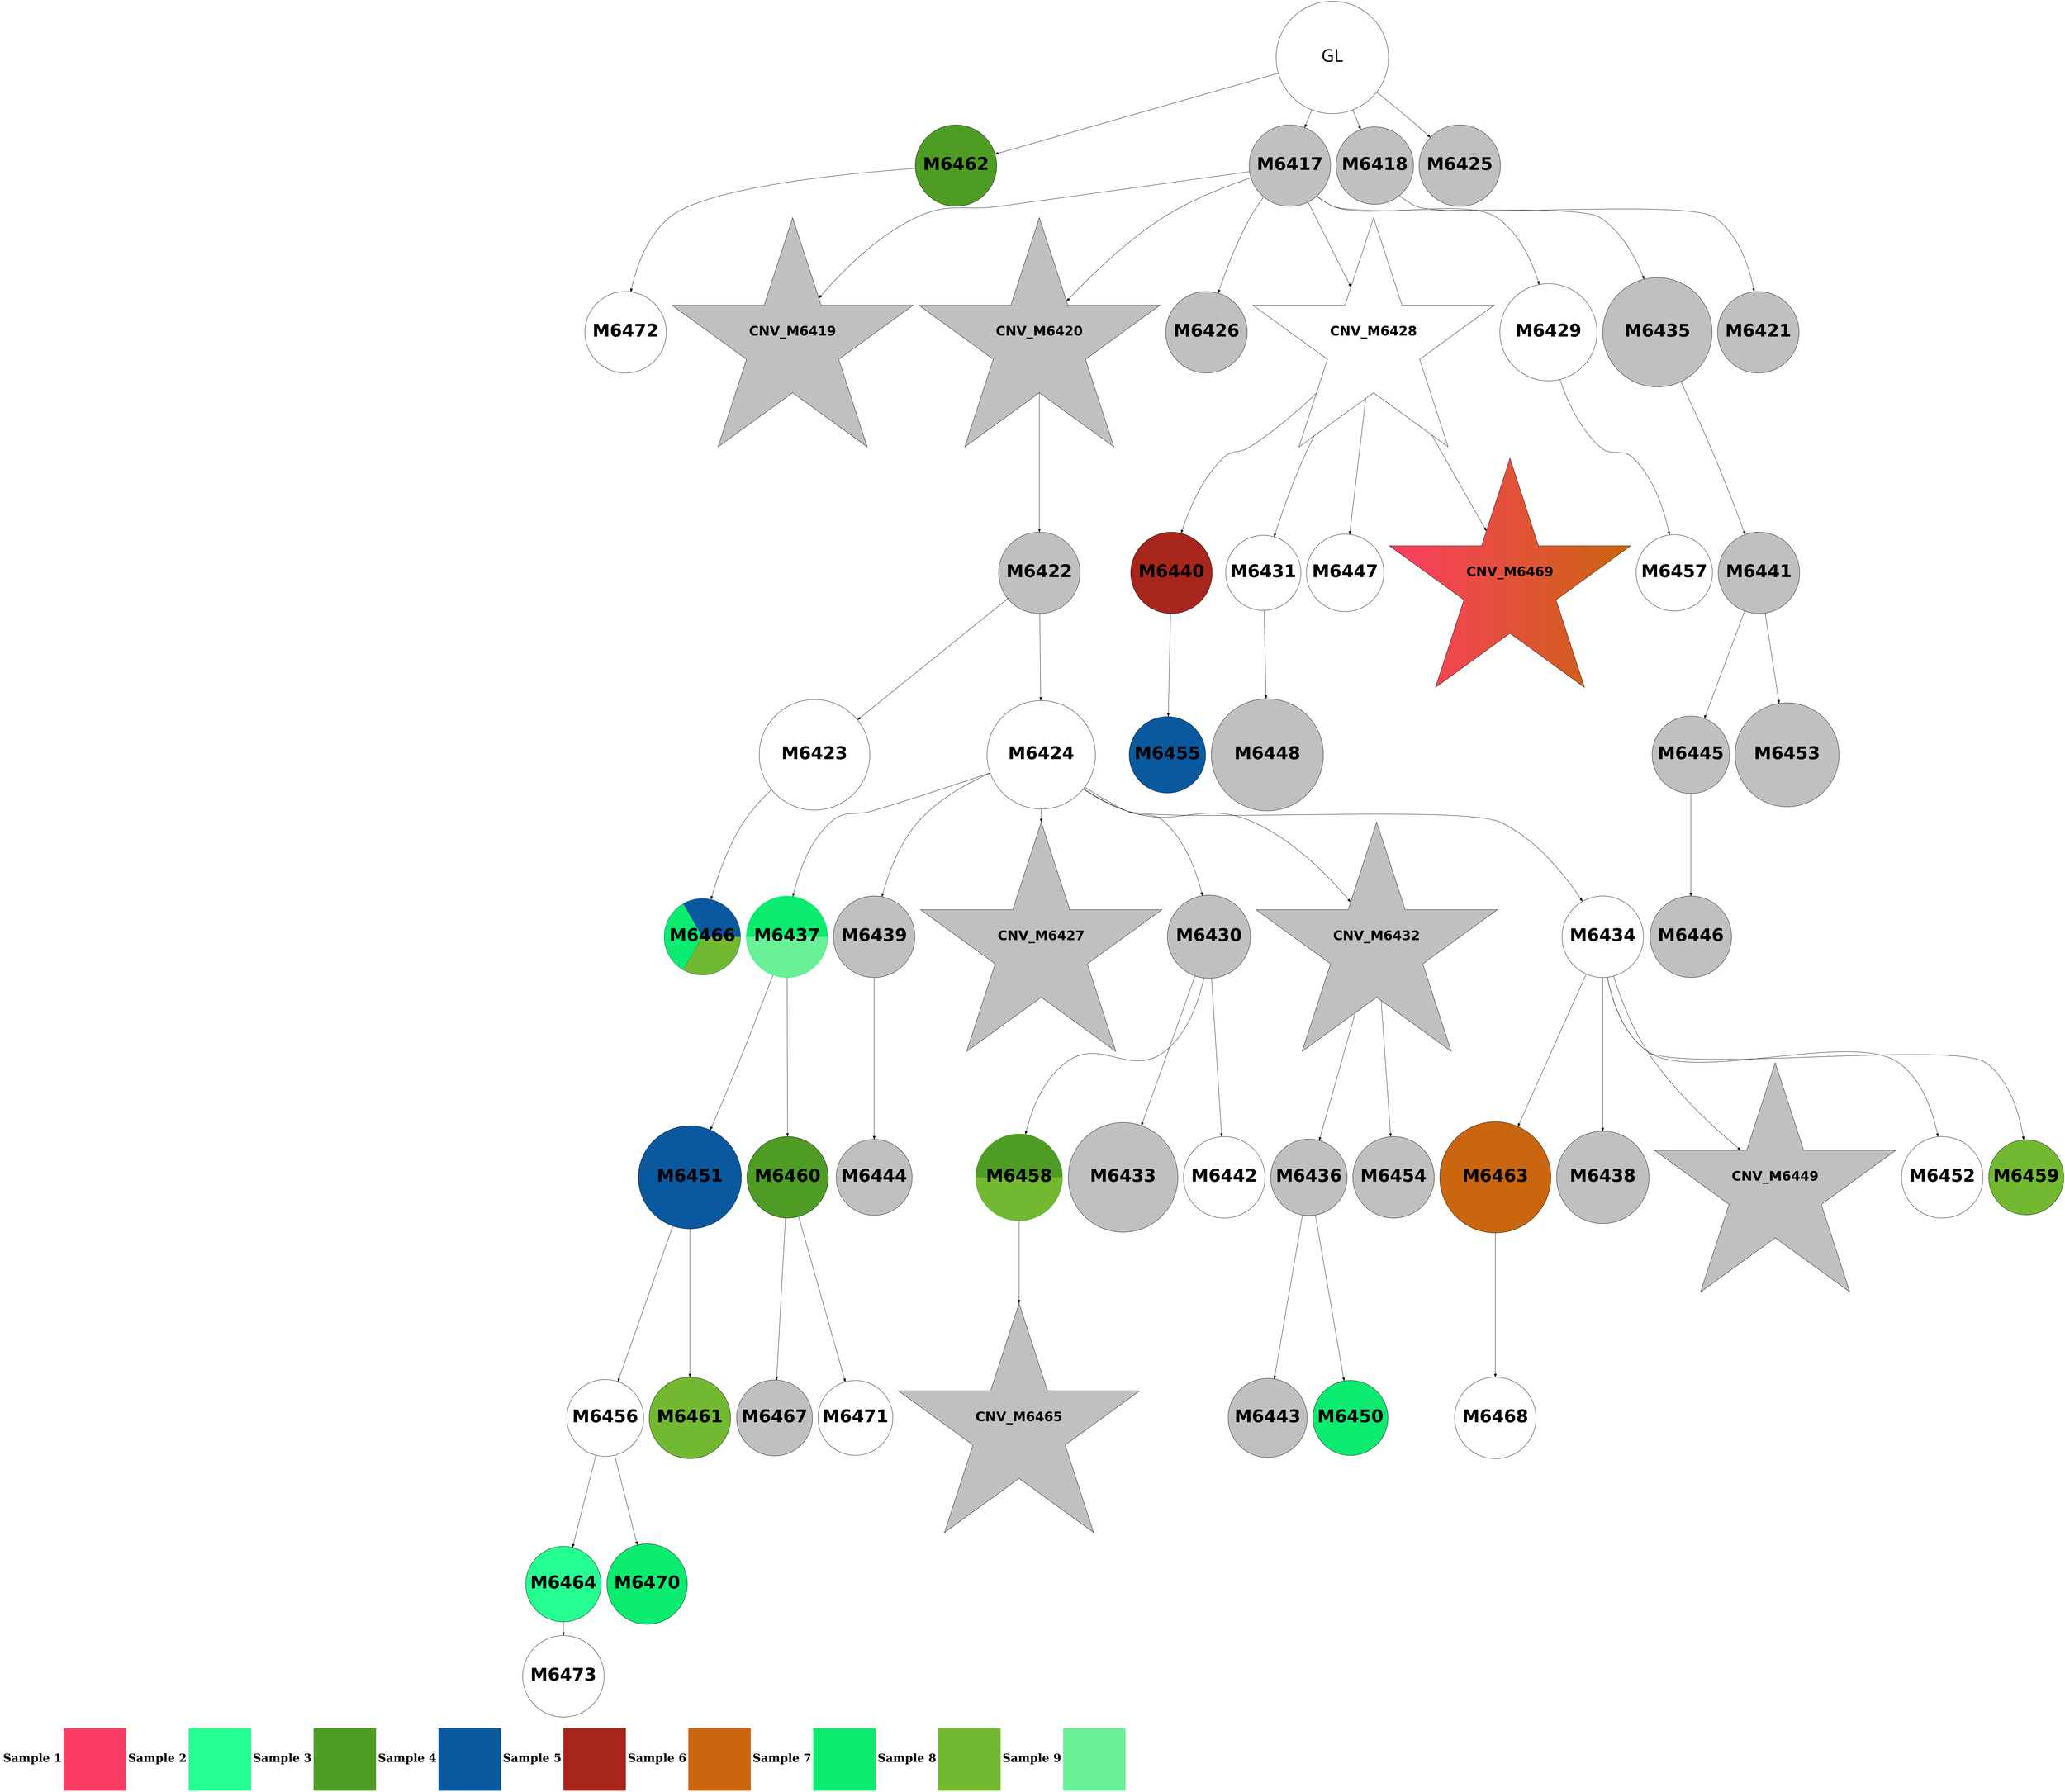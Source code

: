 digraph G { 
rankdir=TB;
6464 -> 6471;
6464 -> 6478;
6465 -> 6479;
6465 -> 6488;
6467 -> 6472;
6468 -> 6483;
6469 -> 6473;
6469 -> 6481;
6473 -> 6474;
6479 -> 6484;
6479 -> 6489;
6484 -> 6492;
6484 -> 6498;
6486 -> 6493;
6488 -> 6495;
6488 -> 6499;
6490 -> 6500;
6491 -> 6496;
6492 -> 6501;
6444 -> 6445;
6444 -> 6446;
6444 -> 6453;
6444 -> 6490;
6445 -> 6447;
6445 -> 6448;
6445 -> 6454;
6445 -> 6456;
6445 -> 6457;
6445 -> 6463;
6446 -> 6449;
6448 -> 6450;
6450 -> 6451;
6450 -> 6452;
6451 -> 6494;
6452 -> 6455;
6452 -> 6458;
6452 -> 6460;
6452 -> 6462;
6452 -> 6465;
6452 -> 6467;
6456 -> 6459;
6456 -> 6468;
6456 -> 6475;
6456 -> 6497;
6457 -> 6485;
6458 -> 6461;
6458 -> 6470;
6458 -> 6486;
6459 -> 6476;
6460 -> 6464;
6460 -> 6482;
6462 -> 6466;
6462 -> 6477;
6462 -> 6480;
6462 -> 6487;
6462 -> 6491;
6463 -> 6469;
6493 [shape=star style=filled fillcolor=grey fontname="helvetica-bold" fontsize=42 label="CNV_M6465"];
6471 [shape=circle style=filled fillcolor=grey fontname="helvetica-bold" fontsize=56 label="M6443" width=3.51 height=2 ];
6465 [shape=circle style=wedged color="#0aeb6f:#6af097" fontname="helvetica-bold" fontsize=56 label="M6437" width=1.34 height=2 ];
6451 [shape=circle style=filled fillcolor=white fontname="helvetica-bold" fontsize=56 label="M6423" width=4.91 height=2 ];
6457 [shape=circle style=filled fillcolor=white fontname="helvetica-bold" fontsize=56 label="M6429" width=4.32 height=2 ];
6464 [shape=circle style=filled fillcolor=grey fontname="helvetica-bold" fontsize=56 label="M6436" width=2.7 height=2 ];
6485 [shape=circle style=filled fillcolor=white fontname="helvetica-bold" fontsize=56 label="M6457" width=2.68 height=2 ];
6472 [shape=circle style=filled fillcolor=grey fontname="helvetica-bold" fontsize=56 label="M6444" width=2.76 height=2 ];
6445 [shape=circle style=filled fillcolor=grey fontname="helvetica-bold" fontsize=56 label="M6417" width=0.42 height=2 ];
6452 [shape=circle style=filled fillcolor=white fontname="helvetica-bold" fontsize=56 label="M6424" width=4.82 height=2 ];
6475 [shape=circle style=filled fillcolor=white fontname="helvetica-bold" fontsize=56 label="M6447" width=3.44 height=2 ];
6455 [shape=star style=filled fillcolor=grey fontname="helvetica-bold" fontsize=42 label="CNV_M6427"];
6498 [shape=circle style=filled fillcolor="#0aeb6f" fontname="helvetica-bold" fontsize=56 label="M6470" width=2.09 height=2 ];
6473 [shape=circle style=filled fillcolor=grey fontname="helvetica-bold" fontsize=56 label="M6445" width=2.5 height=2 ];
6486 [shape=circle style=wedged color="#4e9c24:#72b931" fontname="helvetica-bold" fontsize=56 label="M6458" width=3.86 height=2 ];
6481 [shape=circle style=filled fillcolor=grey fontname="helvetica-bold" fontsize=56 label="M6453" width=4.63 height=2 ];
6501 [shape=circle style=filled fillcolor=white fontname="helvetica-bold" fontsize=56 label="M6473" width=0.63 height=2 ];
6499 [shape=circle style=filled fillcolor=white fontname="helvetica-bold" fontsize=56 label="M6471" width=3.21 height=2 ];
6477 [shape=star style=filled fillcolor=grey fontname="helvetica-bold" fontsize=42 label="CNV_M6449"];
6478 [shape=circle style=filled fillcolor="#0aeb6f" fontname="helvetica-bold" fontsize=56 label="M6450" width=3.04 height=2 ];
6447 [shape=star style=filled fillcolor=grey fontname="helvetica-bold" fontsize=42 label="CNV_M6419"];
6491 [shape=circle style=filled fillcolor="#ca660f" fontname="helvetica-bold" fontsize=56 label="M6463" width=4.95 height=2 ];
6488 [shape=circle style=filled fillcolor="#4e9c24" fontname="helvetica-bold" fontsize=56 label="M6460" width=0.79 height=2 ];
6487 [shape=circle style=filled fillcolor="#72b931" fontname="helvetica-bold" fontsize=56 label="M6459" width=3.08 height=2 ];
6449 [shape=circle style=filled fillcolor=grey fontname="helvetica-bold" fontsize=56 label="M6421" width=0.32 height=2 ];
6456 [shape=star style=filled fillcolor=white fontname="helvetica-bold" fontsize=42 label="CNV_M6428"];
6474 [shape=circle style=filled fillcolor=grey fontname="helvetica-bold" fontsize=56 label="M6446" width=1.57 height=2 ];
6458 [shape=circle style=filled fillcolor=grey fontname="helvetica-bold" fontsize=56 label="M6430" width=3.69 height=2 ];
6495 [shape=circle style=filled fillcolor=grey fontname="helvetica-bold" fontsize=56 label="M6467" width=3.38 height=2 ];
6466 [shape=circle style=filled fillcolor=grey fontname="helvetica-bold" fontsize=56 label="M6438" width=4.11 height=2 ];
6483 [shape=circle style=filled fillcolor="#0a599e" fontname="helvetica-bold" fontsize=56 label="M6455" width=2.67 height=2 ];
6444 [label="GL" fontname="arial-bold" fontsize=56 width=5 height=5];
6494 [shape=circle style=wedged color="#0a599e:#0aeb6f:#72b931" fontname="helvetica-bold" fontsize=56 label="M6466" width=2.66 height=2 ];
6476 [shape=circle style=filled fillcolor=grey fontname="helvetica-bold" fontsize=56 label="M6448" width=4.99 height=2 ];
6470 [shape=circle style=filled fillcolor=white fontname="helvetica-bold" fontsize=56 label="M6442" width=0.03 height=2 ];
6462 [shape=circle style=filled fillcolor=white fontname="helvetica-bold" fontsize=56 label="M6434" width=0.78 height=2 ];
6496 [shape=circle style=filled fillcolor=white fontname="helvetica-bold" fontsize=56 label="M6468" width=1.46 height=2 ];
6467 [shape=circle style=filled fillcolor=grey fontname="helvetica-bold" fontsize=56 label="M6439" width=1.66 height=2 ];
6497 [shape=star style=filled fillcolor="#fc3d63:#ca660f" fontname="helvetica-bold" fontsize=42 label="CNV_M6469"];
6459 [shape=circle style=filled fillcolor=white fontname="helvetica-bold" fontsize=56 label="M6431" width=3.02 height=2 ];
6479 [shape=circle style=filled fillcolor="#0a599e" fontname="helvetica-bold" fontsize=56 label="M6451" width=4.58 height=2 ];
6468 [shape=circle style=filled fillcolor="#a8251c" fontname="helvetica-bold" fontsize=56 label="M6440" width=0.58 height=2 ];
6453 [shape=circle style=filled fillcolor=grey fontname="helvetica-bold" fontsize=56 label="M6425" width=1.14 height=2 ];
6454 [shape=circle style=filled fillcolor=grey fontname="helvetica-bold" fontsize=56 label="M6426" width=1.41 height=2 ];
6480 [shape=circle style=filled fillcolor=white fontname="helvetica-bold" fontsize=56 label="M6452" width=1.71 height=2 ];
6490 [shape=circle style=filled fillcolor="#4e9c24" fontname="helvetica-bold" fontsize=56 label="M6462" width=0.02 height=2 ];
6446 [shape=circle style=filled fillcolor=grey fontname="helvetica-bold" fontsize=56 label="M6418" width=3.44 height=2 ];
6463 [shape=circle style=filled fillcolor=grey fontname="helvetica-bold" fontsize=56 label="M6435" width=4.86 height=2 ];
6460 [shape=star style=filled fillcolor=grey fontname="helvetica-bold" fontsize=42 label="CNV_M6432"];
6482 [shape=circle style=filled fillcolor=grey fontname="helvetica-bold" fontsize=56 label="M6454" width=1.87 height=2 ];
6489 [shape=circle style=filled fillcolor="#72b931" fontname="helvetica-bold" fontsize=56 label="M6461" width=0.11 height=2 ];
6500 [shape=circle style=filled fillcolor=white fontname="helvetica-bold" fontsize=56 label="M6472" width=1.45 height=2 ];
6448 [shape=star style=filled fillcolor=grey fontname="helvetica-bold" fontsize=42 label="CNV_M6420"];
6461 [shape=circle style=filled fillcolor=grey fontname="helvetica-bold" fontsize=56 label="M6433" width=4.87 height=2 ];
6484 [shape=circle style=filled fillcolor=white fontname="helvetica-bold" fontsize=56 label="M6456" width=2.62 height=2 ];
6492 [shape=circle style=filled fillcolor="#25fe90" fontname="helvetica-bold" fontsize=56 label="M6464" width=2.92 height=2 ];
6469 [shape=circle style=filled fillcolor=grey fontname="helvetica-bold" fontsize=56 label="M6441" width=0.87 height=2 ];
6450 [shape=circle style=filled fillcolor=grey fontname="helvetica-bold" fontsize=56 label="M6422" width=1.5 height=2 ];
{rank=sink;
Legend[shape=none, margin=0, label=<<TABLE border="0" cellborder="0" cellspacing="0"> 
<TR><TD width="200" height="200" colspan="1"><FONT POINT-SIZE="36.0"><B>Sample 1</B></FONT></TD><TD width="200" height="200" colspan="1" BGCOLOR="#fc3d63"></TD>
<TD width="200" height="200" colspan="1"><FONT POINT-SIZE="36.0"><B>Sample 2</B></FONT></TD><TD width="200" height="200" colspan="1" BGCOLOR="#25fe90"></TD>
<TD width="200" height="200" colspan="1"><FONT POINT-SIZE="36.0"><B>Sample 3</B></FONT></TD><TD width="200" height="200" colspan="1" BGCOLOR="#4e9c24"></TD>
<TD width="200" height="200" colspan="1"><FONT POINT-SIZE="36.0"><B>Sample 4</B></FONT></TD><TD width="200" height="200" colspan="1" BGCOLOR="#0a599e"></TD>
<TD width="200" height="200" colspan="1"><FONT POINT-SIZE="36.0"><B>Sample 5</B></FONT></TD><TD width="200" height="200" colspan="1" BGCOLOR="#a8251c"></TD>
<TD width="200" height="200" colspan="1"><FONT POINT-SIZE="36.0"><B>Sample 6</B></FONT></TD><TD width="200" height="200" colspan="1" BGCOLOR="#ca660f"></TD>
<TD width="200" height="200" colspan="1"><FONT POINT-SIZE="36.0"><B>Sample 7</B></FONT></TD><TD width="200" height="200" colspan="1" BGCOLOR="#0aeb6f"></TD>
<TD width="200" height="200" colspan="1"><FONT POINT-SIZE="36.0"><B>Sample 8</B></FONT></TD><TD width="200" height="200" colspan="1" BGCOLOR="#72b931"></TD>
<TD width="200" height="200" colspan="1"><FONT POINT-SIZE="36.0"><B>Sample 9</B></FONT></TD><TD width="200" height="200" colspan="1" BGCOLOR="#6af097"></TD>
</TR></TABLE>>];
} 
}